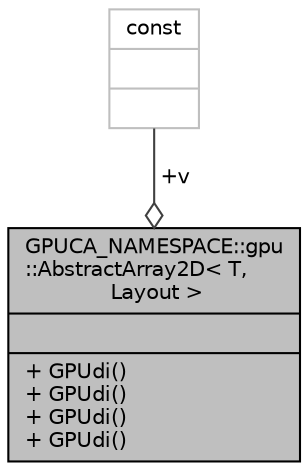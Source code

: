 digraph "GPUCA_NAMESPACE::gpu::AbstractArray2D&lt; T, Layout &gt;"
{
 // INTERACTIVE_SVG=YES
  bgcolor="transparent";
  edge [fontname="Helvetica",fontsize="10",labelfontname="Helvetica",labelfontsize="10"];
  node [fontname="Helvetica",fontsize="10",shape=record];
  Node2 [label="{GPUCA_NAMESPACE::gpu\l::AbstractArray2D\< T,\l Layout \>\n||+ GPUdi()\l+ GPUdi()\l+ GPUdi()\l+ GPUdi()\l}",height=0.2,width=0.4,color="black", fillcolor="grey75", style="filled", fontcolor="black"];
  Node3 -> Node2 [color="grey25",fontsize="10",style="solid",label=" +v" ,arrowhead="odiamond",fontname="Helvetica"];
  Node3 [label="{const\n||}",height=0.2,width=0.4,color="grey75"];
}
